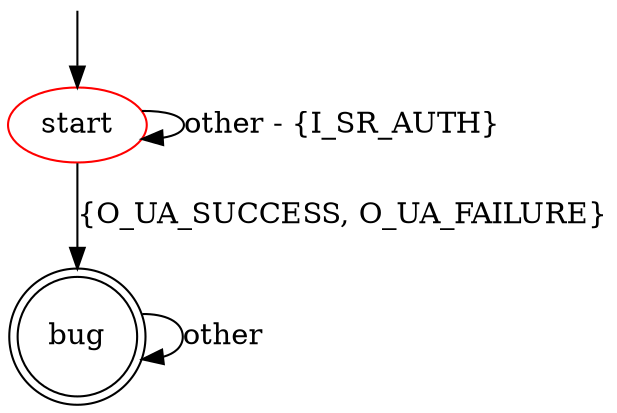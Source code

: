 digraph G {
label=""
start [color="red"]
bug [shape="doublecircle"]

start -> start [label="other - {I_SR_AUTH}"]
start -> bug [label="{O_UA_SUCCESS, O_UA_FAILURE}"]

bug -> bug [label="other"]

__start0 [label="" shape="none" width="0" height="0"];
__start0 -> start;
}
